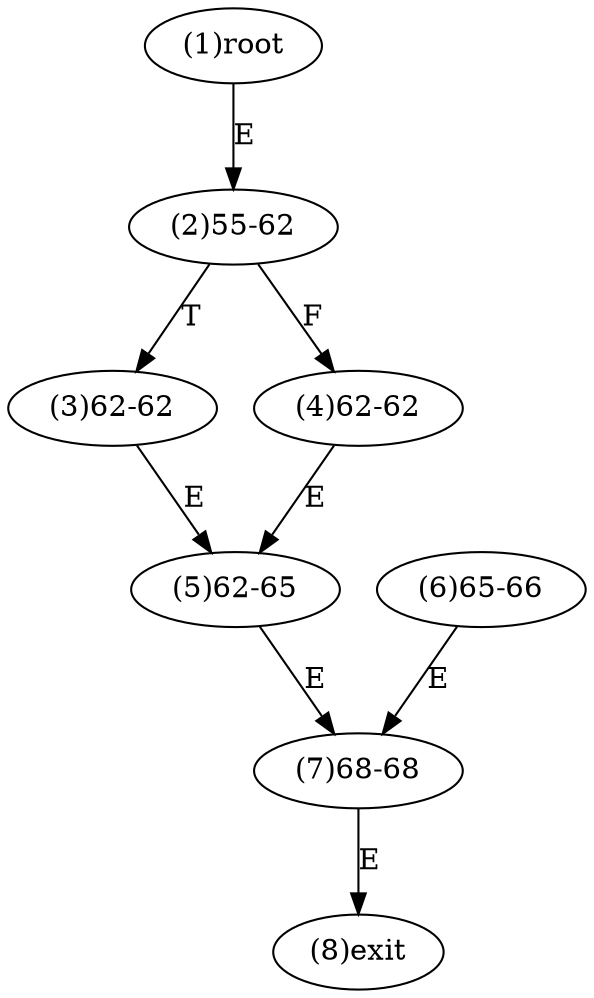 digraph "" { 
1[ label="(1)root"];
2[ label="(2)55-62"];
3[ label="(3)62-62"];
4[ label="(4)62-62"];
5[ label="(5)62-65"];
6[ label="(6)65-66"];
7[ label="(7)68-68"];
8[ label="(8)exit"];
1->2[ label="E"];
2->4[ label="F"];
2->3[ label="T"];
3->5[ label="E"];
4->5[ label="E"];
5->7[ label="E"];
6->7[ label="E"];
7->8[ label="E"];
}